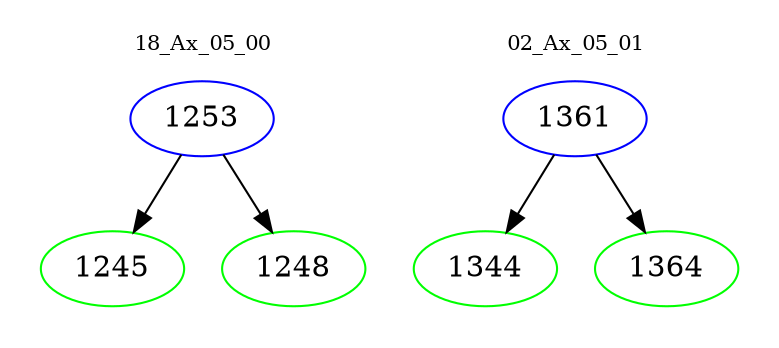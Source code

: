 digraph{
subgraph cluster_0 {
color = white
label = "18_Ax_05_00";
fontsize=10;
T0_1253 [label="1253", color="blue"]
T0_1253 -> T0_1245 [color="black"]
T0_1245 [label="1245", color="green"]
T0_1253 -> T0_1248 [color="black"]
T0_1248 [label="1248", color="green"]
}
subgraph cluster_1 {
color = white
label = "02_Ax_05_01";
fontsize=10;
T1_1361 [label="1361", color="blue"]
T1_1361 -> T1_1344 [color="black"]
T1_1344 [label="1344", color="green"]
T1_1361 -> T1_1364 [color="black"]
T1_1364 [label="1364", color="green"]
}
}
